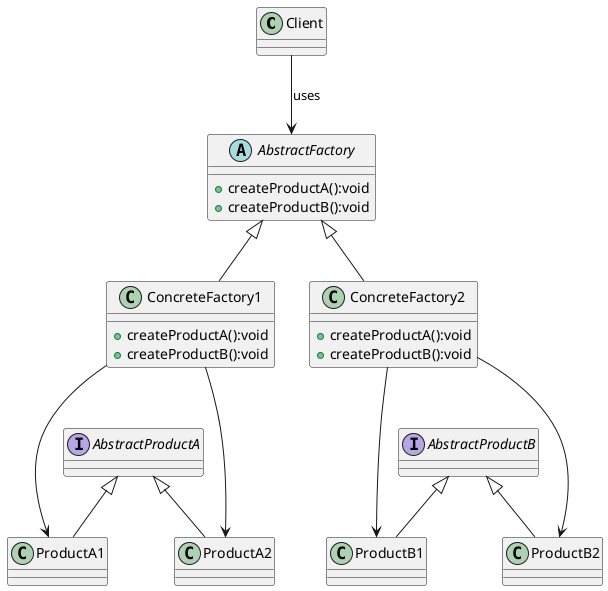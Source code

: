 @startuml

class Client

interface AbstractProductA {
}

class ProductA1 {
}

class ProductA2 {
}

interface AbstractProductB {
}

class ProductB1 {
}

class ProductB2 {
}

abstract AbstractFactory {
+createProductA():void
+createProductB():void
}

class ConcreteFactory1 {
+createProductA():void
+createProductB():void
}

class ConcreteFactory2 {
+createProductA():void
+createProductB():void
}

AbstractFactory <|-- ConcreteFactory1
AbstractFactory <|-- ConcreteFactory2
AbstractProductA <|-- ProductA1
AbstractProductA <|-- ProductA2
AbstractProductB <|-- ProductB1
AbstractProductB <|-- ProductB2
ConcreteFactory1 ---> ProductA1
ConcreteFactory1 ---> ProductA2
ConcreteFactory2 ---> ProductB1
ConcreteFactory2 ---> ProductB2
Client --> AbstractFactory: uses

@enduml